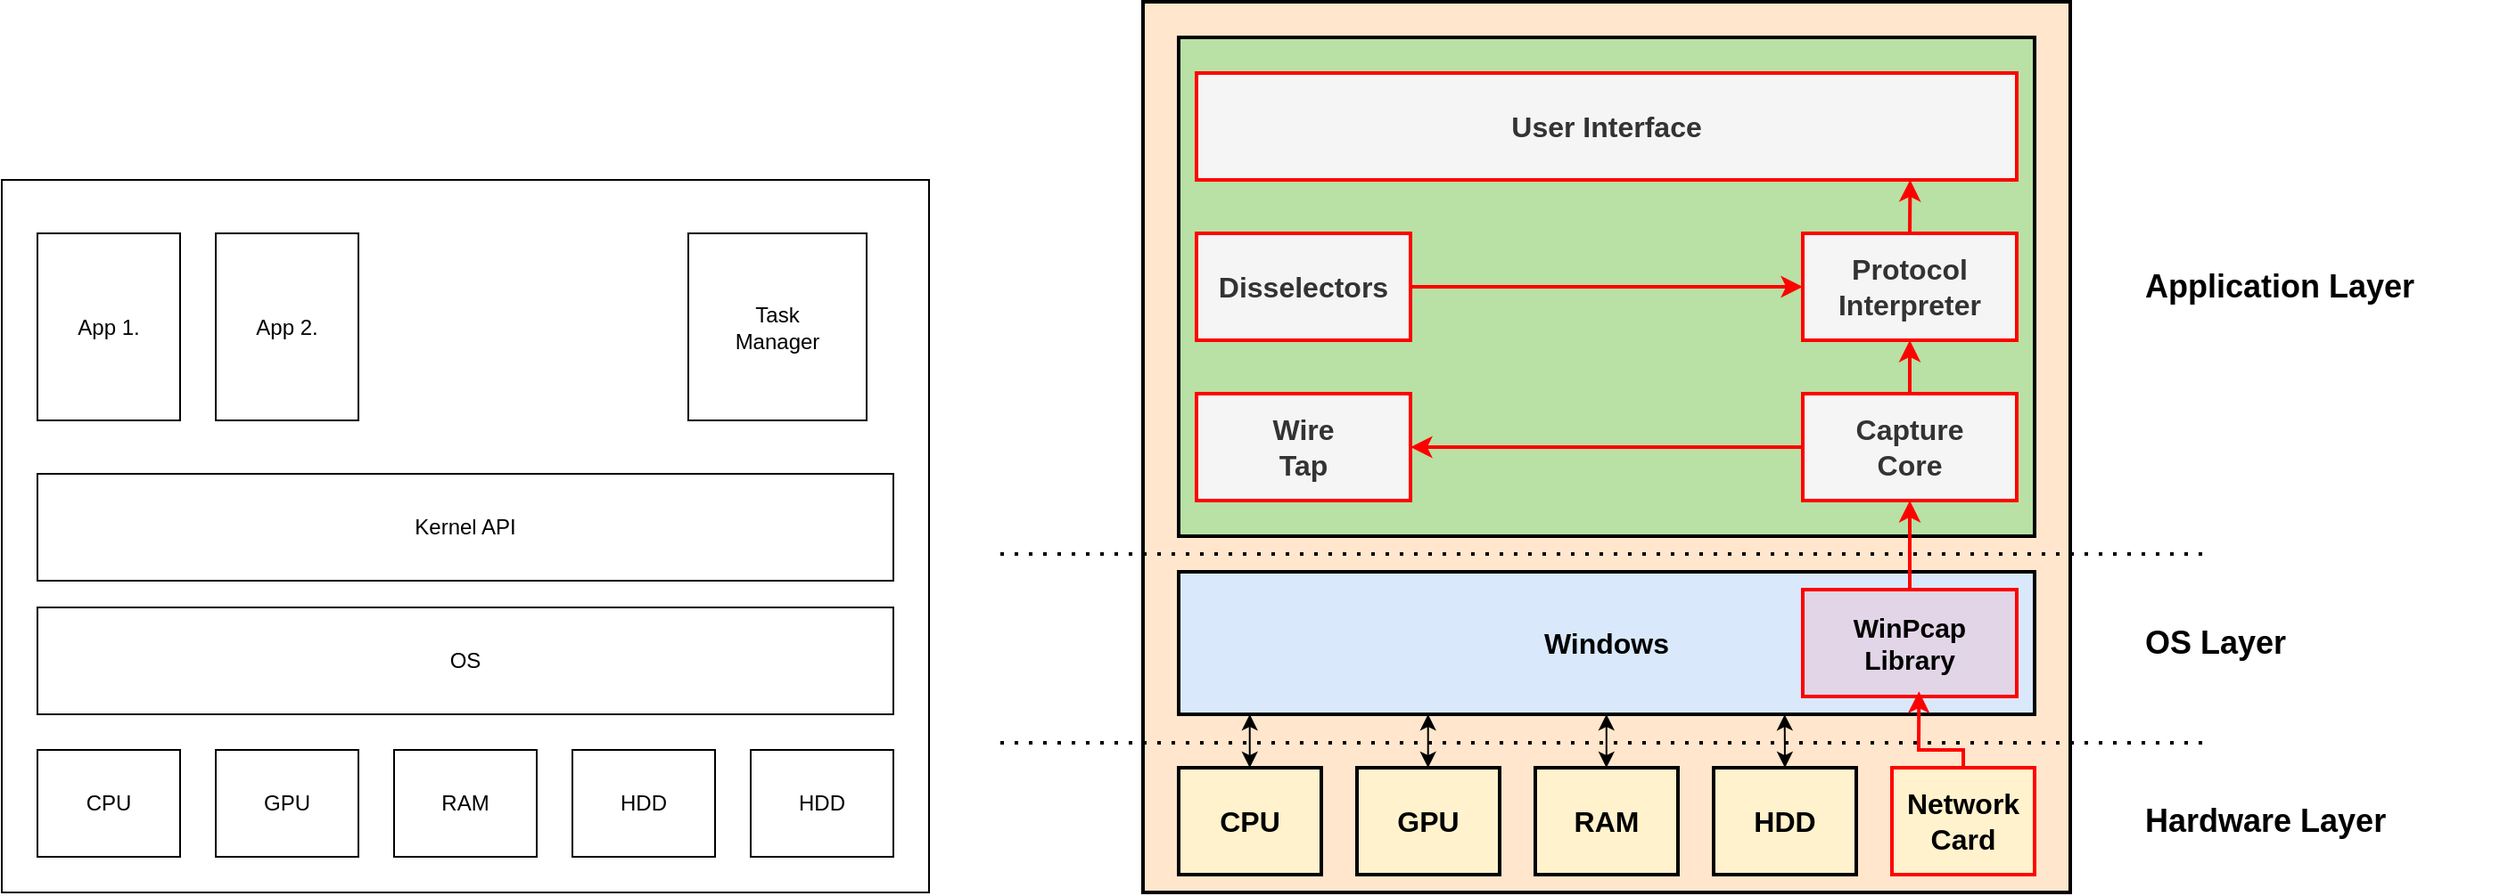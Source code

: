 <mxfile version="26.0.9">
  <diagram name="Page-1" id="3NjbcQ_Vj7IKKCbQdCFQ">
    <mxGraphModel dx="1687" dy="984" grid="1" gridSize="10" guides="1" tooltips="1" connect="1" arrows="1" fold="1" page="1" pageScale="1" pageWidth="1169" pageHeight="827" math="0" shadow="0">
      <root>
        <mxCell id="0" />
        <mxCell id="1" parent="0" />
        <mxCell id="Jivj-kVeCQDYf9yOMdH5-1" value="" style="rounded=0;whiteSpace=wrap;html=1;" vertex="1" parent="1">
          <mxGeometry x="240" y="160" width="520" height="400" as="geometry" />
        </mxCell>
        <mxCell id="Jivj-kVeCQDYf9yOMdH5-2" value="CPU" style="rounded=0;whiteSpace=wrap;html=1;" vertex="1" parent="1">
          <mxGeometry x="260" y="480" width="80" height="60" as="geometry" />
        </mxCell>
        <mxCell id="Jivj-kVeCQDYf9yOMdH5-3" value="GPU" style="rounded=0;whiteSpace=wrap;html=1;" vertex="1" parent="1">
          <mxGeometry x="360" y="480" width="80" height="60" as="geometry" />
        </mxCell>
        <mxCell id="Jivj-kVeCQDYf9yOMdH5-4" value="RAM" style="rounded=0;whiteSpace=wrap;html=1;" vertex="1" parent="1">
          <mxGeometry x="460" y="480" width="80" height="60" as="geometry" />
        </mxCell>
        <mxCell id="Jivj-kVeCQDYf9yOMdH5-5" value="HDD" style="rounded=0;whiteSpace=wrap;html=1;" vertex="1" parent="1">
          <mxGeometry x="560" y="480" width="80" height="60" as="geometry" />
        </mxCell>
        <mxCell id="Jivj-kVeCQDYf9yOMdH5-7" value="OS" style="rounded=0;whiteSpace=wrap;html=1;" vertex="1" parent="1">
          <mxGeometry x="260" y="400" width="480" height="60" as="geometry" />
        </mxCell>
        <mxCell id="Jivj-kVeCQDYf9yOMdH5-8" value="App 1." style="rounded=0;whiteSpace=wrap;html=1;" vertex="1" parent="1">
          <mxGeometry x="260" y="190" width="80" height="105" as="geometry" />
        </mxCell>
        <mxCell id="Jivj-kVeCQDYf9yOMdH5-9" value="Kernel API" style="rounded=0;whiteSpace=wrap;html=1;" vertex="1" parent="1">
          <mxGeometry x="260" y="325" width="480" height="60" as="geometry" />
        </mxCell>
        <mxCell id="Jivj-kVeCQDYf9yOMdH5-10" value="App 2." style="rounded=0;whiteSpace=wrap;html=1;" vertex="1" parent="1">
          <mxGeometry x="360" y="190" width="80" height="105" as="geometry" />
        </mxCell>
        <mxCell id="Jivj-kVeCQDYf9yOMdH5-11" value="Task&lt;div&gt;Manager&lt;/div&gt;" style="rounded=0;whiteSpace=wrap;html=1;" vertex="1" parent="1">
          <mxGeometry x="625" y="190" width="100" height="105" as="geometry" />
        </mxCell>
        <mxCell id="Jivj-kVeCQDYf9yOMdH5-12" value="" style="rounded=0;whiteSpace=wrap;html=1;strokeWidth=2;fillColor=#ffe6cc;strokeColor=#000000;" vertex="1" parent="1">
          <mxGeometry x="880" y="60" width="520" height="500" as="geometry" />
        </mxCell>
        <mxCell id="Jivj-kVeCQDYf9yOMdH5-13" value="&lt;font style=&quot;font-size: 16px;&quot;&gt;&lt;b style=&quot;&quot;&gt;CPU&lt;/b&gt;&lt;/font&gt;" style="rounded=0;whiteSpace=wrap;html=1;strokeWidth=2;fillColor=#fff2cc;strokeColor=#000000;" vertex="1" parent="1">
          <mxGeometry x="900" y="490" width="80" height="60" as="geometry" />
        </mxCell>
        <mxCell id="Jivj-kVeCQDYf9yOMdH5-14" value="&lt;font style=&quot;font-size: 16px;&quot;&gt;&lt;b style=&quot;&quot;&gt;GPU&lt;/b&gt;&lt;/font&gt;" style="rounded=0;whiteSpace=wrap;html=1;strokeWidth=2;fillColor=#fff2cc;strokeColor=#000000;" vertex="1" parent="1">
          <mxGeometry x="1000" y="490" width="80" height="60" as="geometry" />
        </mxCell>
        <mxCell id="Jivj-kVeCQDYf9yOMdH5-15" value="&lt;font style=&quot;font-size: 16px;&quot;&gt;&lt;b style=&quot;&quot;&gt;RAM&lt;/b&gt;&lt;/font&gt;" style="rounded=0;whiteSpace=wrap;html=1;strokeWidth=2;fillColor=#fff2cc;strokeColor=#000000;" vertex="1" parent="1">
          <mxGeometry x="1100" y="490" width="80" height="60" as="geometry" />
        </mxCell>
        <mxCell id="Jivj-kVeCQDYf9yOMdH5-16" value="&lt;font style=&quot;font-size: 16px;&quot;&gt;&lt;b style=&quot;&quot;&gt;HDD&lt;/b&gt;&lt;/font&gt;" style="rounded=0;whiteSpace=wrap;html=1;strokeWidth=2;fillColor=#fff2cc;strokeColor=#000000;" vertex="1" parent="1">
          <mxGeometry x="1200" y="490" width="80" height="60" as="geometry" />
        </mxCell>
        <mxCell id="Jivj-kVeCQDYf9yOMdH5-17" value="&lt;font style=&quot;font-size: 16px;&quot;&gt;&lt;b style=&quot;&quot;&gt;Windows&lt;/b&gt;&lt;/font&gt;" style="rounded=0;whiteSpace=wrap;html=1;strokeWidth=2;fillColor=#dae8fc;strokeColor=#000000;" vertex="1" parent="1">
          <mxGeometry x="900" y="380" width="480" height="80" as="geometry" />
        </mxCell>
        <mxCell id="Jivj-kVeCQDYf9yOMdH5-21" value="" style="rounded=0;whiteSpace=wrap;html=1;strokeWidth=2;fillColor=#B9E0A5;strokeColor=#000000;" vertex="1" parent="1">
          <mxGeometry x="900" y="80" width="480" height="280" as="geometry" />
        </mxCell>
        <mxCell id="Jivj-kVeCQDYf9yOMdH5-22" value="&lt;font style=&quot;font-size: 16px;&quot;&gt;&lt;b style=&quot;&quot;&gt;Network&lt;/b&gt;&lt;/font&gt;&lt;div&gt;&lt;font style=&quot;font-size: 16px;&quot;&gt;&lt;b style=&quot;&quot;&gt;Card&lt;/b&gt;&lt;/font&gt;&lt;/div&gt;" style="rounded=0;whiteSpace=wrap;html=1;strokeColor=#FF0000;strokeWidth=2;fillColor=#fff2cc;" vertex="1" parent="1">
          <mxGeometry x="1300" y="490" width="80" height="60" as="geometry" />
        </mxCell>
        <mxCell id="Jivj-kVeCQDYf9yOMdH5-23" value="HDD" style="rounded=0;whiteSpace=wrap;html=1;" vertex="1" parent="1">
          <mxGeometry x="660" y="480" width="80" height="60" as="geometry" />
        </mxCell>
        <mxCell id="Jivj-kVeCQDYf9yOMdH5-24" value="&lt;font style=&quot;font-size: 15px;&quot;&gt;&lt;b&gt;WinPcap&lt;/b&gt;&lt;/font&gt;&lt;div&gt;&lt;font style=&quot;font-size: 15px;&quot;&gt;&lt;b&gt;Library&lt;/b&gt;&lt;/font&gt;&lt;/div&gt;" style="rounded=0;whiteSpace=wrap;html=1;strokeColor=#FF0000;strokeWidth=2;fillColor=#e1d5e7;" vertex="1" parent="1">
          <mxGeometry x="1250" y="390" width="120" height="60" as="geometry" />
        </mxCell>
        <mxCell id="Jivj-kVeCQDYf9yOMdH5-25" value="" style="endArrow=classic;html=1;rounded=0;exitX=0.5;exitY=0;exitDx=0;exitDy=0;entryX=0.543;entryY=0.952;entryDx=0;entryDy=0;entryPerimeter=0;strokeColor=#FF0000;strokeWidth=2;" edge="1" parent="1" source="Jivj-kVeCQDYf9yOMdH5-22" target="Jivj-kVeCQDYf9yOMdH5-24">
          <mxGeometry width="50" height="50" relative="1" as="geometry">
            <mxPoint x="1110" y="330" as="sourcePoint" />
            <mxPoint x="1160" y="280" as="targetPoint" />
            <Array as="points">
              <mxPoint x="1340" y="480" />
              <mxPoint x="1315" y="480" />
            </Array>
          </mxGeometry>
        </mxCell>
        <mxCell id="Jivj-kVeCQDYf9yOMdH5-26" value="&lt;font style=&quot;font-size: 16px;&quot;&gt;&lt;b style=&quot;&quot;&gt;Capture&lt;/b&gt;&lt;/font&gt;&lt;div&gt;&lt;font style=&quot;font-size: 16px;&quot;&gt;&lt;b style=&quot;&quot;&gt;Core&lt;/b&gt;&lt;/font&gt;&lt;/div&gt;" style="rounded=0;whiteSpace=wrap;html=1;strokeColor=#FF0000;strokeWidth=2;fillColor=#f5f5f5;fontColor=#333333;" vertex="1" parent="1">
          <mxGeometry x="1250" y="280" width="120" height="60" as="geometry" />
        </mxCell>
        <mxCell id="Jivj-kVeCQDYf9yOMdH5-27" value="" style="endArrow=classic;html=1;rounded=0;exitX=0.5;exitY=0;exitDx=0;exitDy=0;entryX=0.5;entryY=1;entryDx=0;entryDy=0;strokeColor=#FF0000;strokeWidth=2;" edge="1" parent="1" source="Jivj-kVeCQDYf9yOMdH5-24" target="Jivj-kVeCQDYf9yOMdH5-26">
          <mxGeometry width="50" height="50" relative="1" as="geometry">
            <mxPoint x="1130" y="370" as="sourcePoint" />
            <mxPoint x="1180" y="320" as="targetPoint" />
          </mxGeometry>
        </mxCell>
        <mxCell id="Jivj-kVeCQDYf9yOMdH5-28" value="&lt;font style=&quot;font-size: 16px;&quot;&gt;&lt;b style=&quot;&quot;&gt;Wire&lt;/b&gt;&lt;/font&gt;&lt;div&gt;&lt;font style=&quot;font-size: 16px;&quot;&gt;&lt;b style=&quot;&quot;&gt;Tap&lt;/b&gt;&lt;/font&gt;&lt;/div&gt;" style="rounded=0;whiteSpace=wrap;html=1;strokeColor=#FF0000;strokeWidth=2;fillColor=#f5f5f5;fontColor=#333333;" vertex="1" parent="1">
          <mxGeometry x="910" y="280" width="120" height="60" as="geometry" />
        </mxCell>
        <mxCell id="Jivj-kVeCQDYf9yOMdH5-29" value="" style="endArrow=classic;html=1;rounded=0;exitX=0;exitY=0.5;exitDx=0;exitDy=0;strokeColor=#FF0000;entryX=1;entryY=0.5;entryDx=0;entryDy=0;strokeWidth=2;" edge="1" parent="1" source="Jivj-kVeCQDYf9yOMdH5-26" target="Jivj-kVeCQDYf9yOMdH5-28">
          <mxGeometry width="50" height="50" relative="1" as="geometry">
            <mxPoint x="1130" y="370" as="sourcePoint" />
            <mxPoint x="1210" y="320" as="targetPoint" />
          </mxGeometry>
        </mxCell>
        <mxCell id="Jivj-kVeCQDYf9yOMdH5-30" value="&lt;font style=&quot;font-size: 16px;&quot;&gt;&lt;b style=&quot;&quot;&gt;Disselectors&lt;/b&gt;&lt;/font&gt;" style="rounded=0;whiteSpace=wrap;html=1;strokeColor=#FF0000;strokeWidth=2;fillColor=#f5f5f5;fontColor=#333333;" vertex="1" parent="1">
          <mxGeometry x="910" y="190" width="120" height="60" as="geometry" />
        </mxCell>
        <mxCell id="Jivj-kVeCQDYf9yOMdH5-31" value="&lt;font style=&quot;font-size: 16px;&quot;&gt;&lt;b style=&quot;&quot;&gt;Protocol&lt;/b&gt;&lt;/font&gt;&lt;div&gt;&lt;font style=&quot;font-size: 16px;&quot;&gt;&lt;b style=&quot;&quot;&gt;Interpreter&lt;/b&gt;&lt;/font&gt;&lt;/div&gt;" style="rounded=0;whiteSpace=wrap;html=1;strokeColor=#FF0000;strokeWidth=2;fillColor=#f5f5f5;fontColor=#333333;" vertex="1" parent="1">
          <mxGeometry x="1250" y="190" width="120" height="60" as="geometry" />
        </mxCell>
        <mxCell id="Jivj-kVeCQDYf9yOMdH5-32" value="" style="endArrow=classic;html=1;rounded=0;exitX=1;exitY=0.5;exitDx=0;exitDy=0;entryX=0;entryY=0.5;entryDx=0;entryDy=0;strokeColor=#FF0000;strokeWidth=2;" edge="1" parent="1" source="Jivj-kVeCQDYf9yOMdH5-30" target="Jivj-kVeCQDYf9yOMdH5-31">
          <mxGeometry width="50" height="50" relative="1" as="geometry">
            <mxPoint x="1100" y="320" as="sourcePoint" />
            <mxPoint x="1150" y="270" as="targetPoint" />
          </mxGeometry>
        </mxCell>
        <mxCell id="Jivj-kVeCQDYf9yOMdH5-33" value="" style="endArrow=classic;html=1;rounded=0;exitX=0.5;exitY=0;exitDx=0;exitDy=0;entryX=0.5;entryY=1;entryDx=0;entryDy=0;strokeColor=#FF0000;strokeWidth=2;" edge="1" parent="1" source="Jivj-kVeCQDYf9yOMdH5-26" target="Jivj-kVeCQDYf9yOMdH5-31">
          <mxGeometry width="50" height="50" relative="1" as="geometry">
            <mxPoint x="1190" y="310" as="sourcePoint" />
            <mxPoint x="1240" y="260" as="targetPoint" />
          </mxGeometry>
        </mxCell>
        <mxCell id="Jivj-kVeCQDYf9yOMdH5-34" value="&lt;font style=&quot;font-size: 16px;&quot;&gt;&lt;b style=&quot;&quot;&gt;User Interface&lt;/b&gt;&lt;/font&gt;" style="rounded=0;whiteSpace=wrap;html=1;strokeColor=#FF0000;strokeWidth=2;fillColor=#f5f5f5;fontColor=#333333;" vertex="1" parent="1">
          <mxGeometry x="910" y="100" width="460" height="60" as="geometry" />
        </mxCell>
        <mxCell id="Jivj-kVeCQDYf9yOMdH5-35" value="" style="endArrow=classic;html=1;rounded=0;exitX=0.5;exitY=0;exitDx=0;exitDy=0;entryX=0.87;entryY=1;entryDx=0;entryDy=0;strokeColor=#FF0000;entryPerimeter=0;strokeWidth=2;" edge="1" parent="1" source="Jivj-kVeCQDYf9yOMdH5-31" target="Jivj-kVeCQDYf9yOMdH5-34">
          <mxGeometry width="50" height="50" relative="1" as="geometry">
            <mxPoint x="1309.93" y="212.5" as="sourcePoint" />
            <mxPoint x="1309.93" y="195.5" as="targetPoint" />
          </mxGeometry>
        </mxCell>
        <mxCell id="Jivj-kVeCQDYf9yOMdH5-36" value="" style="endArrow=none;dashed=1;html=1;dashPattern=1 3;strokeWidth=2;rounded=0;" edge="1" parent="1">
          <mxGeometry width="50" height="50" relative="1" as="geometry">
            <mxPoint x="800" y="370" as="sourcePoint" />
            <mxPoint x="1480" y="370" as="targetPoint" />
          </mxGeometry>
        </mxCell>
        <mxCell id="Jivj-kVeCQDYf9yOMdH5-37" value="" style="endArrow=none;dashed=1;html=1;dashPattern=1 3;strokeWidth=2;rounded=0;" edge="1" parent="1">
          <mxGeometry width="50" height="50" relative="1" as="geometry">
            <mxPoint x="800" y="476" as="sourcePoint" />
            <mxPoint x="1480" y="476" as="targetPoint" />
          </mxGeometry>
        </mxCell>
        <mxCell id="Jivj-kVeCQDYf9yOMdH5-38" value="&lt;font style=&quot;font-size: 18px;&quot;&gt;&lt;b style=&quot;&quot;&gt;Hardware Layer&lt;/b&gt;&lt;/font&gt;" style="text;html=1;align=left;verticalAlign=middle;whiteSpace=wrap;rounded=0;" vertex="1" parent="1">
          <mxGeometry x="1440" y="500" width="200" height="40" as="geometry" />
        </mxCell>
        <mxCell id="Jivj-kVeCQDYf9yOMdH5-39" value="&lt;font style=&quot;font-size: 18px;&quot;&gt;&lt;b style=&quot;&quot;&gt;OS Layer&lt;/b&gt;&lt;/font&gt;" style="text;html=1;align=left;verticalAlign=middle;whiteSpace=wrap;rounded=0;" vertex="1" parent="1">
          <mxGeometry x="1440" y="400" width="200" height="40" as="geometry" />
        </mxCell>
        <mxCell id="Jivj-kVeCQDYf9yOMdH5-40" value="&lt;font style=&quot;font-size: 18px;&quot;&gt;&lt;b style=&quot;&quot;&gt;Application Layer&lt;/b&gt;&lt;/font&gt;" style="text;html=1;align=left;verticalAlign=middle;whiteSpace=wrap;rounded=0;" vertex="1" parent="1">
          <mxGeometry x="1440" y="200" width="200" height="40" as="geometry" />
        </mxCell>
        <mxCell id="Jivj-kVeCQDYf9yOMdH5-41" value="" style="endArrow=classic;startArrow=classic;html=1;rounded=0;exitX=0.5;exitY=0;exitDx=0;exitDy=0;entryX=0.708;entryY=1.001;entryDx=0;entryDy=0;entryPerimeter=0;" edge="1" parent="1" source="Jivj-kVeCQDYf9yOMdH5-16" target="Jivj-kVeCQDYf9yOMdH5-17">
          <mxGeometry width="50" height="50" relative="1" as="geometry">
            <mxPoint x="1160" y="500" as="sourcePoint" />
            <mxPoint x="1210" y="450" as="targetPoint" />
          </mxGeometry>
        </mxCell>
        <mxCell id="Jivj-kVeCQDYf9yOMdH5-42" value="" style="endArrow=classic;startArrow=classic;html=1;rounded=0;exitX=0.5;exitY=0;exitDx=0;exitDy=0;entryX=0.708;entryY=1.001;entryDx=0;entryDy=0;entryPerimeter=0;" edge="1" parent="1">
          <mxGeometry width="50" height="50" relative="1" as="geometry">
            <mxPoint x="1139.9" y="490" as="sourcePoint" />
            <mxPoint x="1139.9" y="460" as="targetPoint" />
          </mxGeometry>
        </mxCell>
        <mxCell id="Jivj-kVeCQDYf9yOMdH5-43" value="" style="endArrow=classic;startArrow=classic;html=1;rounded=0;exitX=0.5;exitY=0;exitDx=0;exitDy=0;entryX=0.708;entryY=1.001;entryDx=0;entryDy=0;entryPerimeter=0;" edge="1" parent="1">
          <mxGeometry width="50" height="50" relative="1" as="geometry">
            <mxPoint x="1039.86" y="490" as="sourcePoint" />
            <mxPoint x="1039.86" y="460" as="targetPoint" />
          </mxGeometry>
        </mxCell>
        <mxCell id="Jivj-kVeCQDYf9yOMdH5-44" value="" style="endArrow=classic;startArrow=classic;html=1;rounded=0;exitX=0.5;exitY=0;exitDx=0;exitDy=0;entryX=0.708;entryY=1.001;entryDx=0;entryDy=0;entryPerimeter=0;" edge="1" parent="1">
          <mxGeometry width="50" height="50" relative="1" as="geometry">
            <mxPoint x="939.86" y="490" as="sourcePoint" />
            <mxPoint x="939.86" y="460" as="targetPoint" />
          </mxGeometry>
        </mxCell>
      </root>
    </mxGraphModel>
  </diagram>
</mxfile>
